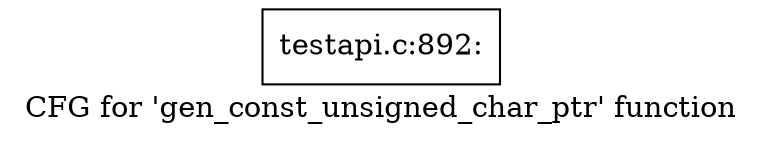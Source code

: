 digraph "CFG for 'gen_const_unsigned_char_ptr' function" {
	label="CFG for 'gen_const_unsigned_char_ptr' function";

	Node0x4048d20 [shape=record,label="{testapi.c:892:}"];
}
